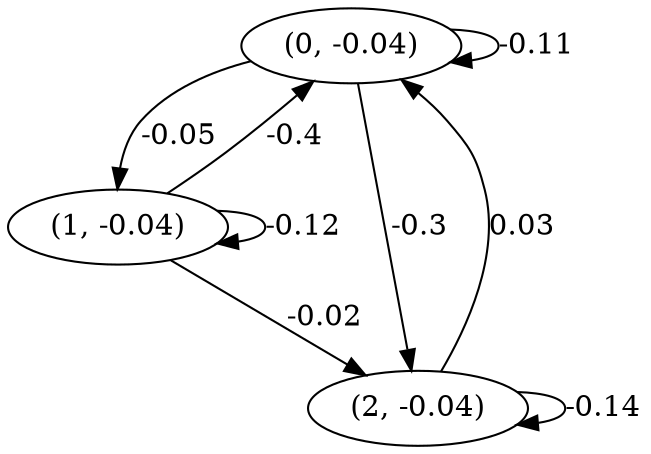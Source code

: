 digraph {
    0 [ label = "(0, -0.04)" ]
    1 [ label = "(1, -0.04)" ]
    2 [ label = "(2, -0.04)" ]
    0 -> 0 [ label = "-0.11" ]
    1 -> 1 [ label = "-0.12" ]
    2 -> 2 [ label = "-0.14" ]
    1 -> 0 [ label = "-0.4" ]
    2 -> 0 [ label = "0.03" ]
    0 -> 1 [ label = "-0.05" ]
    0 -> 2 [ label = "-0.3" ]
    1 -> 2 [ label = "-0.02" ]
}

